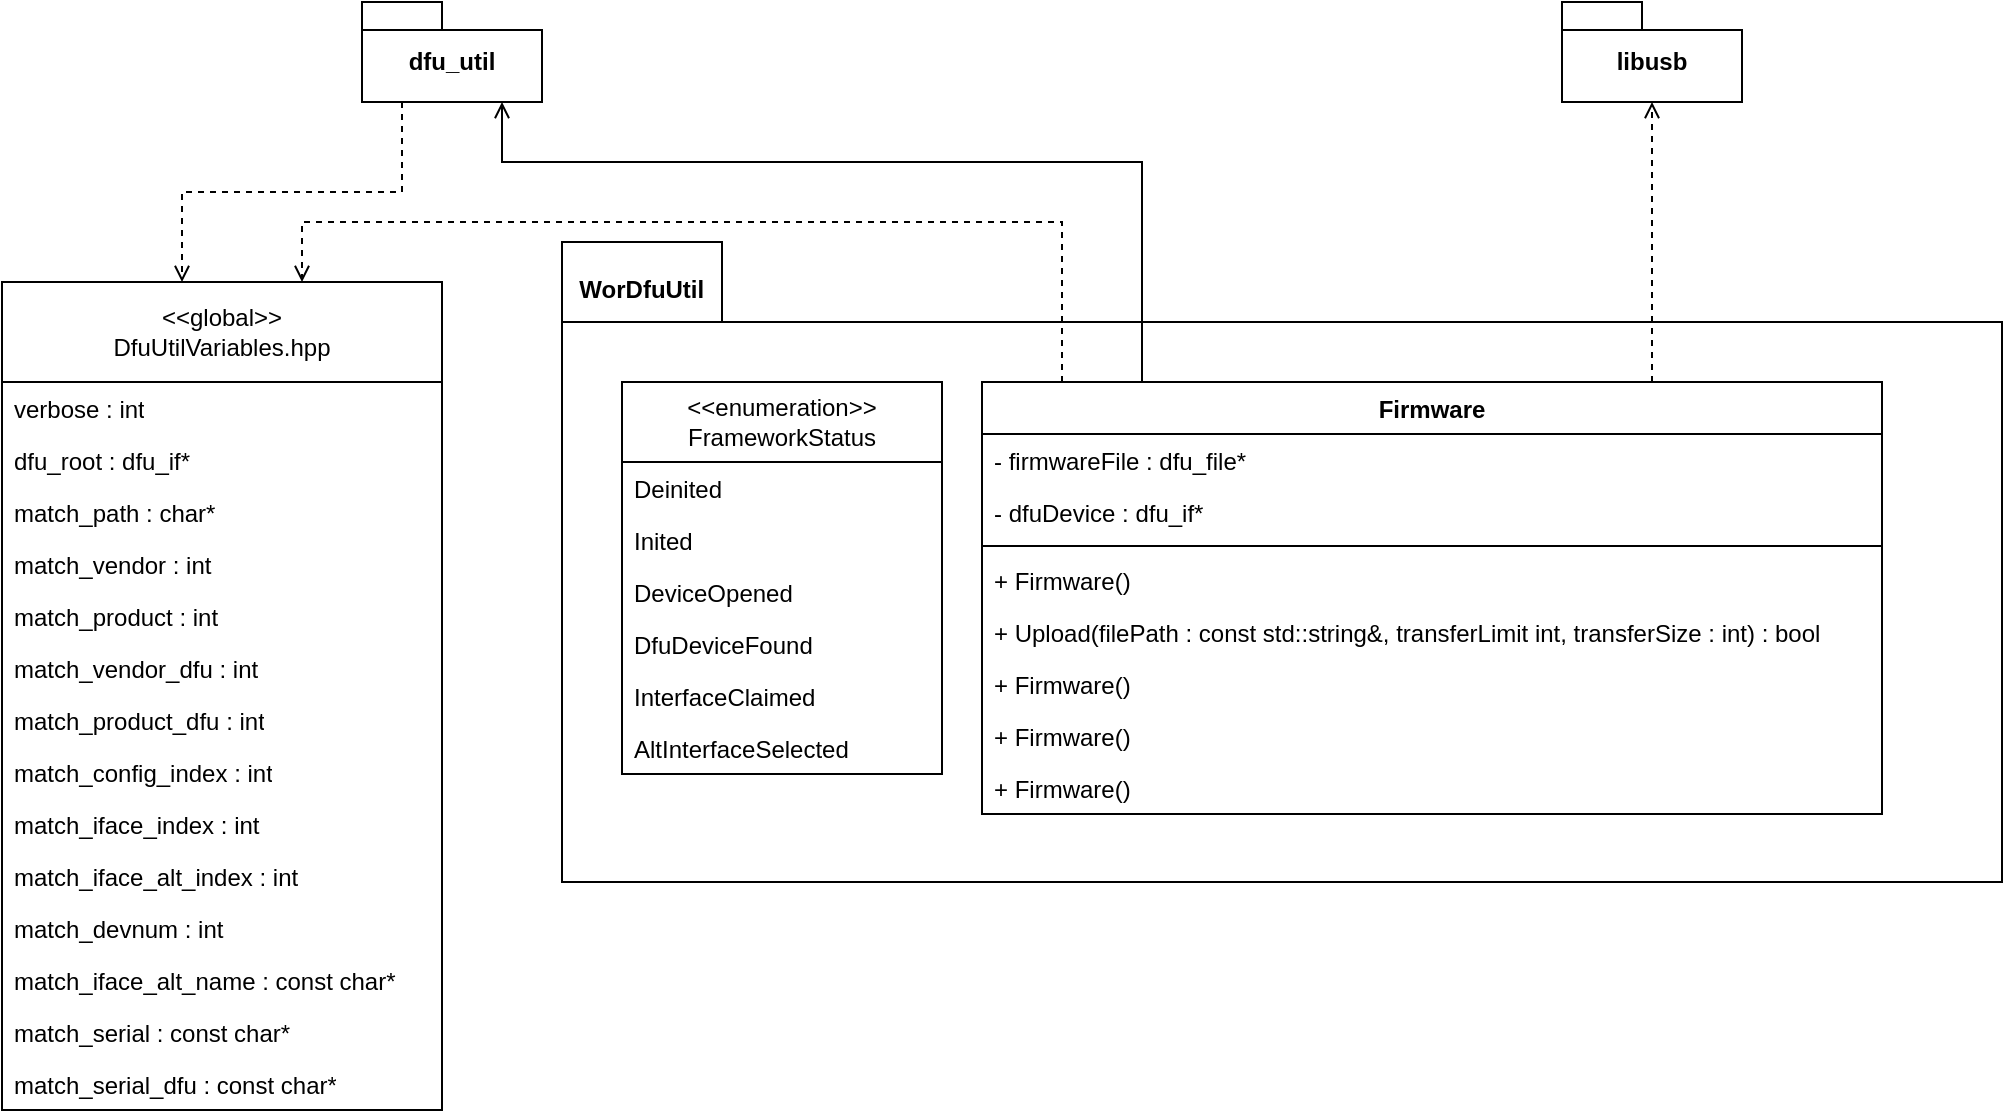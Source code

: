 <mxfile version="21.6.1" type="device">
  <diagram id="C5RBs43oDa-KdzZeNtuy" name="Page-1">
    <mxGraphModel dx="1209" dy="672" grid="1" gridSize="10" guides="1" tooltips="1" connect="1" arrows="1" fold="1" page="1" pageScale="1" pageWidth="827" pageHeight="1169" math="0" shadow="0">
      <root>
        <mxCell id="WIyWlLk6GJQsqaUBKTNV-0" />
        <mxCell id="WIyWlLk6GJQsqaUBKTNV-1" parent="WIyWlLk6GJQsqaUBKTNV-0" />
        <mxCell id="0h9OZLmdpsiHwK4iKD2x-0" value="&amp;nbsp; WorDfuUtil" style="shape=folder;fontStyle=1;spacingTop=10;tabWidth=80;tabHeight=40;tabPosition=left;shadow=0;noLabel=0;gradientColor=none;align=left;horizontal=1;verticalAlign=top;labelBorderColor=none;labelBackgroundColor=none;whiteSpace=wrap;html=1;labelPosition=center;verticalLabelPosition=middle;movable=1;resizable=1;rotatable=1;deletable=1;editable=1;locked=0;connectable=1;" parent="WIyWlLk6GJQsqaUBKTNV-1" vertex="1">
          <mxGeometry x="90" y="130" width="720" height="320" as="geometry" />
        </mxCell>
        <mxCell id="DsCOxAx_oQ0n1vZlxWs8-0" value="&amp;lt;&amp;lt;global&amp;gt;&amp;gt;&lt;br&gt;DfuUtilVariables.hpp" style="swimlane;fontStyle=0;childLayout=stackLayout;horizontal=1;startSize=50;fillColor=none;horizontalStack=0;resizeParent=1;resizeParentMax=0;resizeLast=0;collapsible=1;marginBottom=0;whiteSpace=wrap;html=1;" vertex="1" parent="WIyWlLk6GJQsqaUBKTNV-1">
          <mxGeometry x="-190" y="150" width="220" height="414" as="geometry" />
        </mxCell>
        <mxCell id="DsCOxAx_oQ0n1vZlxWs8-2" value="verbose : int" style="text;strokeColor=none;fillColor=none;align=left;verticalAlign=top;spacingLeft=4;spacingRight=4;overflow=hidden;rotatable=0;points=[[0,0.5],[1,0.5]];portConstraint=eastwest;whiteSpace=wrap;html=1;" vertex="1" parent="DsCOxAx_oQ0n1vZlxWs8-0">
          <mxGeometry y="50" width="220" height="26" as="geometry" />
        </mxCell>
        <mxCell id="DsCOxAx_oQ0n1vZlxWs8-3" value="dfu_root : dfu_if*" style="text;strokeColor=none;fillColor=none;align=left;verticalAlign=top;spacingLeft=4;spacingRight=4;overflow=hidden;rotatable=0;points=[[0,0.5],[1,0.5]];portConstraint=eastwest;whiteSpace=wrap;html=1;" vertex="1" parent="DsCOxAx_oQ0n1vZlxWs8-0">
          <mxGeometry y="76" width="220" height="26" as="geometry" />
        </mxCell>
        <mxCell id="DsCOxAx_oQ0n1vZlxWs8-4" value="match_path : char*" style="text;strokeColor=none;fillColor=none;align=left;verticalAlign=top;spacingLeft=4;spacingRight=4;overflow=hidden;rotatable=0;points=[[0,0.5],[1,0.5]];portConstraint=eastwest;whiteSpace=wrap;html=1;" vertex="1" parent="DsCOxAx_oQ0n1vZlxWs8-0">
          <mxGeometry y="102" width="220" height="26" as="geometry" />
        </mxCell>
        <mxCell id="DsCOxAx_oQ0n1vZlxWs8-5" value="match_vendor : int" style="text;strokeColor=none;fillColor=none;align=left;verticalAlign=top;spacingLeft=4;spacingRight=4;overflow=hidden;rotatable=0;points=[[0,0.5],[1,0.5]];portConstraint=eastwest;whiteSpace=wrap;html=1;" vertex="1" parent="DsCOxAx_oQ0n1vZlxWs8-0">
          <mxGeometry y="128" width="220" height="26" as="geometry" />
        </mxCell>
        <mxCell id="DsCOxAx_oQ0n1vZlxWs8-6" value="match_product : int" style="text;strokeColor=none;fillColor=none;align=left;verticalAlign=top;spacingLeft=4;spacingRight=4;overflow=hidden;rotatable=0;points=[[0,0.5],[1,0.5]];portConstraint=eastwest;whiteSpace=wrap;html=1;" vertex="1" parent="DsCOxAx_oQ0n1vZlxWs8-0">
          <mxGeometry y="154" width="220" height="26" as="geometry" />
        </mxCell>
        <mxCell id="DsCOxAx_oQ0n1vZlxWs8-7" value="match_vendor_dfu : int" style="text;strokeColor=none;fillColor=none;align=left;verticalAlign=top;spacingLeft=4;spacingRight=4;overflow=hidden;rotatable=0;points=[[0,0.5],[1,0.5]];portConstraint=eastwest;whiteSpace=wrap;html=1;" vertex="1" parent="DsCOxAx_oQ0n1vZlxWs8-0">
          <mxGeometry y="180" width="220" height="26" as="geometry" />
        </mxCell>
        <mxCell id="DsCOxAx_oQ0n1vZlxWs8-8" value="match_product_dfu : int" style="text;strokeColor=none;fillColor=none;align=left;verticalAlign=top;spacingLeft=4;spacingRight=4;overflow=hidden;rotatable=0;points=[[0,0.5],[1,0.5]];portConstraint=eastwest;whiteSpace=wrap;html=1;" vertex="1" parent="DsCOxAx_oQ0n1vZlxWs8-0">
          <mxGeometry y="206" width="220" height="26" as="geometry" />
        </mxCell>
        <mxCell id="DsCOxAx_oQ0n1vZlxWs8-9" value="match_config_index : int" style="text;strokeColor=none;fillColor=none;align=left;verticalAlign=top;spacingLeft=4;spacingRight=4;overflow=hidden;rotatable=0;points=[[0,0.5],[1,0.5]];portConstraint=eastwest;whiteSpace=wrap;html=1;" vertex="1" parent="DsCOxAx_oQ0n1vZlxWs8-0">
          <mxGeometry y="232" width="220" height="26" as="geometry" />
        </mxCell>
        <mxCell id="DsCOxAx_oQ0n1vZlxWs8-10" value="match_iface_index : int" style="text;strokeColor=none;fillColor=none;align=left;verticalAlign=top;spacingLeft=4;spacingRight=4;overflow=hidden;rotatable=0;points=[[0,0.5],[1,0.5]];portConstraint=eastwest;whiteSpace=wrap;html=1;" vertex="1" parent="DsCOxAx_oQ0n1vZlxWs8-0">
          <mxGeometry y="258" width="220" height="26" as="geometry" />
        </mxCell>
        <mxCell id="DsCOxAx_oQ0n1vZlxWs8-11" value="match_iface_alt_index : int" style="text;strokeColor=none;fillColor=none;align=left;verticalAlign=top;spacingLeft=4;spacingRight=4;overflow=hidden;rotatable=0;points=[[0,0.5],[1,0.5]];portConstraint=eastwest;whiteSpace=wrap;html=1;" vertex="1" parent="DsCOxAx_oQ0n1vZlxWs8-0">
          <mxGeometry y="284" width="220" height="26" as="geometry" />
        </mxCell>
        <mxCell id="DsCOxAx_oQ0n1vZlxWs8-12" value="match_devnum : int" style="text;strokeColor=none;fillColor=none;align=left;verticalAlign=top;spacingLeft=4;spacingRight=4;overflow=hidden;rotatable=0;points=[[0,0.5],[1,0.5]];portConstraint=eastwest;whiteSpace=wrap;html=1;" vertex="1" parent="DsCOxAx_oQ0n1vZlxWs8-0">
          <mxGeometry y="310" width="220" height="26" as="geometry" />
        </mxCell>
        <mxCell id="DsCOxAx_oQ0n1vZlxWs8-13" value="match_iface_alt_name : const char*" style="text;strokeColor=none;fillColor=none;align=left;verticalAlign=top;spacingLeft=4;spacingRight=4;overflow=hidden;rotatable=0;points=[[0,0.5],[1,0.5]];portConstraint=eastwest;whiteSpace=wrap;html=1;" vertex="1" parent="DsCOxAx_oQ0n1vZlxWs8-0">
          <mxGeometry y="336" width="220" height="26" as="geometry" />
        </mxCell>
        <mxCell id="DsCOxAx_oQ0n1vZlxWs8-14" value="match_serial : const char*" style="text;strokeColor=none;fillColor=none;align=left;verticalAlign=top;spacingLeft=4;spacingRight=4;overflow=hidden;rotatable=0;points=[[0,0.5],[1,0.5]];portConstraint=eastwest;whiteSpace=wrap;html=1;" vertex="1" parent="DsCOxAx_oQ0n1vZlxWs8-0">
          <mxGeometry y="362" width="220" height="26" as="geometry" />
        </mxCell>
        <mxCell id="DsCOxAx_oQ0n1vZlxWs8-15" value="match_serial_dfu : const char*" style="text;strokeColor=none;fillColor=none;align=left;verticalAlign=top;spacingLeft=4;spacingRight=4;overflow=hidden;rotatable=0;points=[[0,0.5],[1,0.5]];portConstraint=eastwest;whiteSpace=wrap;html=1;" vertex="1" parent="DsCOxAx_oQ0n1vZlxWs8-0">
          <mxGeometry y="388" width="220" height="26" as="geometry" />
        </mxCell>
        <mxCell id="DsCOxAx_oQ0n1vZlxWs8-33" style="edgeStyle=orthogonalEdgeStyle;rounded=0;orthogonalLoop=1;jettySize=auto;html=1;dashed=1;endArrow=open;endFill=0;" edge="1" parent="WIyWlLk6GJQsqaUBKTNV-1" source="DsCOxAx_oQ0n1vZlxWs8-16" target="DsCOxAx_oQ0n1vZlxWs8-0">
          <mxGeometry relative="1" as="geometry">
            <Array as="points">
              <mxPoint x="10" y="105" />
              <mxPoint x="-100" y="105" />
            </Array>
          </mxGeometry>
        </mxCell>
        <mxCell id="DsCOxAx_oQ0n1vZlxWs8-16" value="dfu_util" style="shape=folder;fontStyle=1;spacingTop=10;tabWidth=40;tabHeight=14;tabPosition=left;html=1;whiteSpace=wrap;" vertex="1" parent="WIyWlLk6GJQsqaUBKTNV-1">
          <mxGeometry x="-10" y="10" width="90" height="50" as="geometry" />
        </mxCell>
        <mxCell id="DsCOxAx_oQ0n1vZlxWs8-17" value="&amp;lt;&amp;lt;enumeration&amp;gt;&amp;gt;&lt;br&gt;FrameworkStatus" style="swimlane;fontStyle=0;childLayout=stackLayout;horizontal=1;startSize=40;fillColor=none;horizontalStack=0;resizeParent=1;resizeParentMax=0;resizeLast=0;collapsible=1;marginBottom=0;whiteSpace=wrap;html=1;" vertex="1" parent="WIyWlLk6GJQsqaUBKTNV-1">
          <mxGeometry x="120" y="200" width="160" height="196" as="geometry" />
        </mxCell>
        <mxCell id="DsCOxAx_oQ0n1vZlxWs8-18" value="Deinited" style="text;strokeColor=none;fillColor=none;align=left;verticalAlign=top;spacingLeft=4;spacingRight=4;overflow=hidden;rotatable=0;points=[[0,0.5],[1,0.5]];portConstraint=eastwest;whiteSpace=wrap;html=1;" vertex="1" parent="DsCOxAx_oQ0n1vZlxWs8-17">
          <mxGeometry y="40" width="160" height="26" as="geometry" />
        </mxCell>
        <mxCell id="DsCOxAx_oQ0n1vZlxWs8-19" value="Inited" style="text;strokeColor=none;fillColor=none;align=left;verticalAlign=top;spacingLeft=4;spacingRight=4;overflow=hidden;rotatable=0;points=[[0,0.5],[1,0.5]];portConstraint=eastwest;whiteSpace=wrap;html=1;" vertex="1" parent="DsCOxAx_oQ0n1vZlxWs8-17">
          <mxGeometry y="66" width="160" height="26" as="geometry" />
        </mxCell>
        <mxCell id="DsCOxAx_oQ0n1vZlxWs8-20" value="DeviceOpened" style="text;strokeColor=none;fillColor=none;align=left;verticalAlign=top;spacingLeft=4;spacingRight=4;overflow=hidden;rotatable=0;points=[[0,0.5],[1,0.5]];portConstraint=eastwest;whiteSpace=wrap;html=1;" vertex="1" parent="DsCOxAx_oQ0n1vZlxWs8-17">
          <mxGeometry y="92" width="160" height="26" as="geometry" />
        </mxCell>
        <mxCell id="DsCOxAx_oQ0n1vZlxWs8-21" value="DfuDeviceFound" style="text;strokeColor=none;fillColor=none;align=left;verticalAlign=top;spacingLeft=4;spacingRight=4;overflow=hidden;rotatable=0;points=[[0,0.5],[1,0.5]];portConstraint=eastwest;whiteSpace=wrap;html=1;" vertex="1" parent="DsCOxAx_oQ0n1vZlxWs8-17">
          <mxGeometry y="118" width="160" height="26" as="geometry" />
        </mxCell>
        <mxCell id="DsCOxAx_oQ0n1vZlxWs8-22" value="InterfaceClaimed" style="text;strokeColor=none;fillColor=none;align=left;verticalAlign=top;spacingLeft=4;spacingRight=4;overflow=hidden;rotatable=0;points=[[0,0.5],[1,0.5]];portConstraint=eastwest;whiteSpace=wrap;html=1;" vertex="1" parent="DsCOxAx_oQ0n1vZlxWs8-17">
          <mxGeometry y="144" width="160" height="26" as="geometry" />
        </mxCell>
        <mxCell id="DsCOxAx_oQ0n1vZlxWs8-23" value="AltInterfaceSelected" style="text;strokeColor=none;fillColor=none;align=left;verticalAlign=top;spacingLeft=4;spacingRight=4;overflow=hidden;rotatable=0;points=[[0,0.5],[1,0.5]];portConstraint=eastwest;whiteSpace=wrap;html=1;" vertex="1" parent="DsCOxAx_oQ0n1vZlxWs8-17">
          <mxGeometry y="170" width="160" height="26" as="geometry" />
        </mxCell>
        <mxCell id="DsCOxAx_oQ0n1vZlxWs8-44" style="edgeStyle=orthogonalEdgeStyle;rounded=0;orthogonalLoop=1;jettySize=auto;html=1;dashed=1;endArrow=open;endFill=0;" edge="1" parent="WIyWlLk6GJQsqaUBKTNV-1" source="DsCOxAx_oQ0n1vZlxWs8-34" target="DsCOxAx_oQ0n1vZlxWs8-0">
          <mxGeometry relative="1" as="geometry">
            <Array as="points">
              <mxPoint x="340" y="120" />
              <mxPoint x="-40" y="120" />
            </Array>
          </mxGeometry>
        </mxCell>
        <mxCell id="DsCOxAx_oQ0n1vZlxWs8-45" style="edgeStyle=orthogonalEdgeStyle;rounded=0;orthogonalLoop=1;jettySize=auto;html=1;endArrow=open;endFill=0;" edge="1" parent="WIyWlLk6GJQsqaUBKTNV-1" source="DsCOxAx_oQ0n1vZlxWs8-34" target="DsCOxAx_oQ0n1vZlxWs8-16">
          <mxGeometry relative="1" as="geometry">
            <Array as="points">
              <mxPoint x="380" y="90" />
              <mxPoint x="60" y="90" />
            </Array>
          </mxGeometry>
        </mxCell>
        <mxCell id="DsCOxAx_oQ0n1vZlxWs8-47" style="edgeStyle=orthogonalEdgeStyle;rounded=0;orthogonalLoop=1;jettySize=auto;html=1;dashed=1;endArrow=open;endFill=0;" edge="1" parent="WIyWlLk6GJQsqaUBKTNV-1" source="DsCOxAx_oQ0n1vZlxWs8-34" target="DsCOxAx_oQ0n1vZlxWs8-46">
          <mxGeometry relative="1" as="geometry">
            <Array as="points">
              <mxPoint x="635" y="160" />
              <mxPoint x="635" y="160" />
            </Array>
          </mxGeometry>
        </mxCell>
        <mxCell id="DsCOxAx_oQ0n1vZlxWs8-34" value="Firmware" style="swimlane;fontStyle=1;align=center;verticalAlign=top;childLayout=stackLayout;horizontal=1;startSize=26;horizontalStack=0;resizeParent=1;resizeParentMax=0;resizeLast=0;collapsible=1;marginBottom=0;whiteSpace=wrap;html=1;" vertex="1" parent="WIyWlLk6GJQsqaUBKTNV-1">
          <mxGeometry x="300" y="200" width="450" height="216" as="geometry">
            <mxRectangle x="230" y="370" width="100" height="30" as="alternateBounds" />
          </mxGeometry>
        </mxCell>
        <mxCell id="DsCOxAx_oQ0n1vZlxWs8-35" value="- firmwareFile : dfu_file*" style="text;strokeColor=none;fillColor=none;align=left;verticalAlign=top;spacingLeft=4;spacingRight=4;overflow=hidden;rotatable=0;points=[[0,0.5],[1,0.5]];portConstraint=eastwest;whiteSpace=wrap;html=1;" vertex="1" parent="DsCOxAx_oQ0n1vZlxWs8-34">
          <mxGeometry y="26" width="450" height="26" as="geometry" />
        </mxCell>
        <mxCell id="DsCOxAx_oQ0n1vZlxWs8-43" value="- dfuDevice : dfu_if*" style="text;strokeColor=none;fillColor=none;align=left;verticalAlign=top;spacingLeft=4;spacingRight=4;overflow=hidden;rotatable=0;points=[[0,0.5],[1,0.5]];portConstraint=eastwest;whiteSpace=wrap;html=1;" vertex="1" parent="DsCOxAx_oQ0n1vZlxWs8-34">
          <mxGeometry y="52" width="450" height="26" as="geometry" />
        </mxCell>
        <mxCell id="DsCOxAx_oQ0n1vZlxWs8-36" value="" style="line;strokeWidth=1;fillColor=none;align=left;verticalAlign=middle;spacingTop=-1;spacingLeft=3;spacingRight=3;rotatable=0;labelPosition=right;points=[];portConstraint=eastwest;strokeColor=inherit;" vertex="1" parent="DsCOxAx_oQ0n1vZlxWs8-34">
          <mxGeometry y="78" width="450" height="8" as="geometry" />
        </mxCell>
        <mxCell id="DsCOxAx_oQ0n1vZlxWs8-37" value="+ Firmware()" style="text;strokeColor=none;fillColor=none;align=left;verticalAlign=top;spacingLeft=4;spacingRight=4;overflow=hidden;rotatable=0;points=[[0,0.5],[1,0.5]];portConstraint=eastwest;whiteSpace=wrap;html=1;" vertex="1" parent="DsCOxAx_oQ0n1vZlxWs8-34">
          <mxGeometry y="86" width="450" height="26" as="geometry" />
        </mxCell>
        <mxCell id="DsCOxAx_oQ0n1vZlxWs8-39" value="+ Upload(filePath : const std::string&amp;amp;, transferLimit int, transferSize : int) : bool" style="text;strokeColor=none;fillColor=none;align=left;verticalAlign=top;spacingLeft=4;spacingRight=4;overflow=hidden;rotatable=0;points=[[0,0.5],[1,0.5]];portConstraint=eastwest;whiteSpace=wrap;html=1;" vertex="1" parent="DsCOxAx_oQ0n1vZlxWs8-34">
          <mxGeometry y="112" width="450" height="26" as="geometry" />
        </mxCell>
        <mxCell id="DsCOxAx_oQ0n1vZlxWs8-40" value="+ Firmware()" style="text;strokeColor=none;fillColor=none;align=left;verticalAlign=top;spacingLeft=4;spacingRight=4;overflow=hidden;rotatable=0;points=[[0,0.5],[1,0.5]];portConstraint=eastwest;whiteSpace=wrap;html=1;" vertex="1" parent="DsCOxAx_oQ0n1vZlxWs8-34">
          <mxGeometry y="138" width="450" height="26" as="geometry" />
        </mxCell>
        <mxCell id="DsCOxAx_oQ0n1vZlxWs8-41" value="+ Firmware()" style="text;strokeColor=none;fillColor=none;align=left;verticalAlign=top;spacingLeft=4;spacingRight=4;overflow=hidden;rotatable=0;points=[[0,0.5],[1,0.5]];portConstraint=eastwest;whiteSpace=wrap;html=1;" vertex="1" parent="DsCOxAx_oQ0n1vZlxWs8-34">
          <mxGeometry y="164" width="450" height="26" as="geometry" />
        </mxCell>
        <mxCell id="DsCOxAx_oQ0n1vZlxWs8-42" value="+ Firmware()" style="text;strokeColor=none;fillColor=none;align=left;verticalAlign=top;spacingLeft=4;spacingRight=4;overflow=hidden;rotatable=0;points=[[0,0.5],[1,0.5]];portConstraint=eastwest;whiteSpace=wrap;html=1;" vertex="1" parent="DsCOxAx_oQ0n1vZlxWs8-34">
          <mxGeometry y="190" width="450" height="26" as="geometry" />
        </mxCell>
        <mxCell id="DsCOxAx_oQ0n1vZlxWs8-46" value="libusb" style="shape=folder;fontStyle=1;spacingTop=10;tabWidth=40;tabHeight=14;tabPosition=left;html=1;whiteSpace=wrap;" vertex="1" parent="WIyWlLk6GJQsqaUBKTNV-1">
          <mxGeometry x="590" y="10" width="90" height="50" as="geometry" />
        </mxCell>
      </root>
    </mxGraphModel>
  </diagram>
</mxfile>
